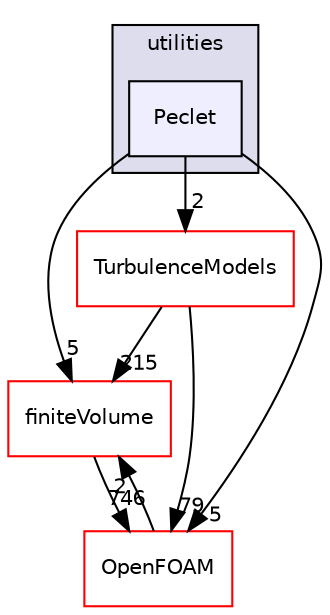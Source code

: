 digraph "src/postProcessing/functionObjects/utilities/Peclet" {
  bgcolor=transparent;
  compound=true
  node [ fontsize="10", fontname="Helvetica"];
  edge [ labelfontsize="10", labelfontname="Helvetica"];
  subgraph clusterdir_5fa51d5799d140e0f60107297bff2985 {
    graph [ bgcolor="#ddddee", pencolor="black", label="utilities" fontname="Helvetica", fontsize="10", URL="dir_5fa51d5799d140e0f60107297bff2985.html"]
  dir_9afe3416da4bce3aa8622c6128853574 [shape=box, label="Peclet", style="filled", fillcolor="#eeeeff", pencolor="black", URL="dir_9afe3416da4bce3aa8622c6128853574.html"];
  }
  dir_9bd15774b555cf7259a6fa18f99fe99b [shape=box label="finiteVolume" color="red" URL="dir_9bd15774b555cf7259a6fa18f99fe99b.html"];
  dir_1eda626aeac0f0ad2848c36acaa5d501 [shape=box label="TurbulenceModels" color="red" URL="dir_1eda626aeac0f0ad2848c36acaa5d501.html"];
  dir_c5473ff19b20e6ec4dfe5c310b3778a8 [shape=box label="OpenFOAM" color="red" URL="dir_c5473ff19b20e6ec4dfe5c310b3778a8.html"];
  dir_9bd15774b555cf7259a6fa18f99fe99b->dir_c5473ff19b20e6ec4dfe5c310b3778a8 [headlabel="746", labeldistance=1.5 headhref="dir_000896_001896.html"];
  dir_1eda626aeac0f0ad2848c36acaa5d501->dir_9bd15774b555cf7259a6fa18f99fe99b [headlabel="215", labeldistance=1.5 headhref="dir_000753_000896.html"];
  dir_1eda626aeac0f0ad2848c36acaa5d501->dir_c5473ff19b20e6ec4dfe5c310b3778a8 [headlabel="79", labeldistance=1.5 headhref="dir_000753_001896.html"];
  dir_c5473ff19b20e6ec4dfe5c310b3778a8->dir_9bd15774b555cf7259a6fa18f99fe99b [headlabel="2", labeldistance=1.5 headhref="dir_001896_000896.html"];
  dir_9afe3416da4bce3aa8622c6128853574->dir_9bd15774b555cf7259a6fa18f99fe99b [headlabel="5", labeldistance=1.5 headhref="dir_002513_000896.html"];
  dir_9afe3416da4bce3aa8622c6128853574->dir_1eda626aeac0f0ad2848c36acaa5d501 [headlabel="2", labeldistance=1.5 headhref="dir_002513_000753.html"];
  dir_9afe3416da4bce3aa8622c6128853574->dir_c5473ff19b20e6ec4dfe5c310b3778a8 [headlabel="5", labeldistance=1.5 headhref="dir_002513_001896.html"];
}
